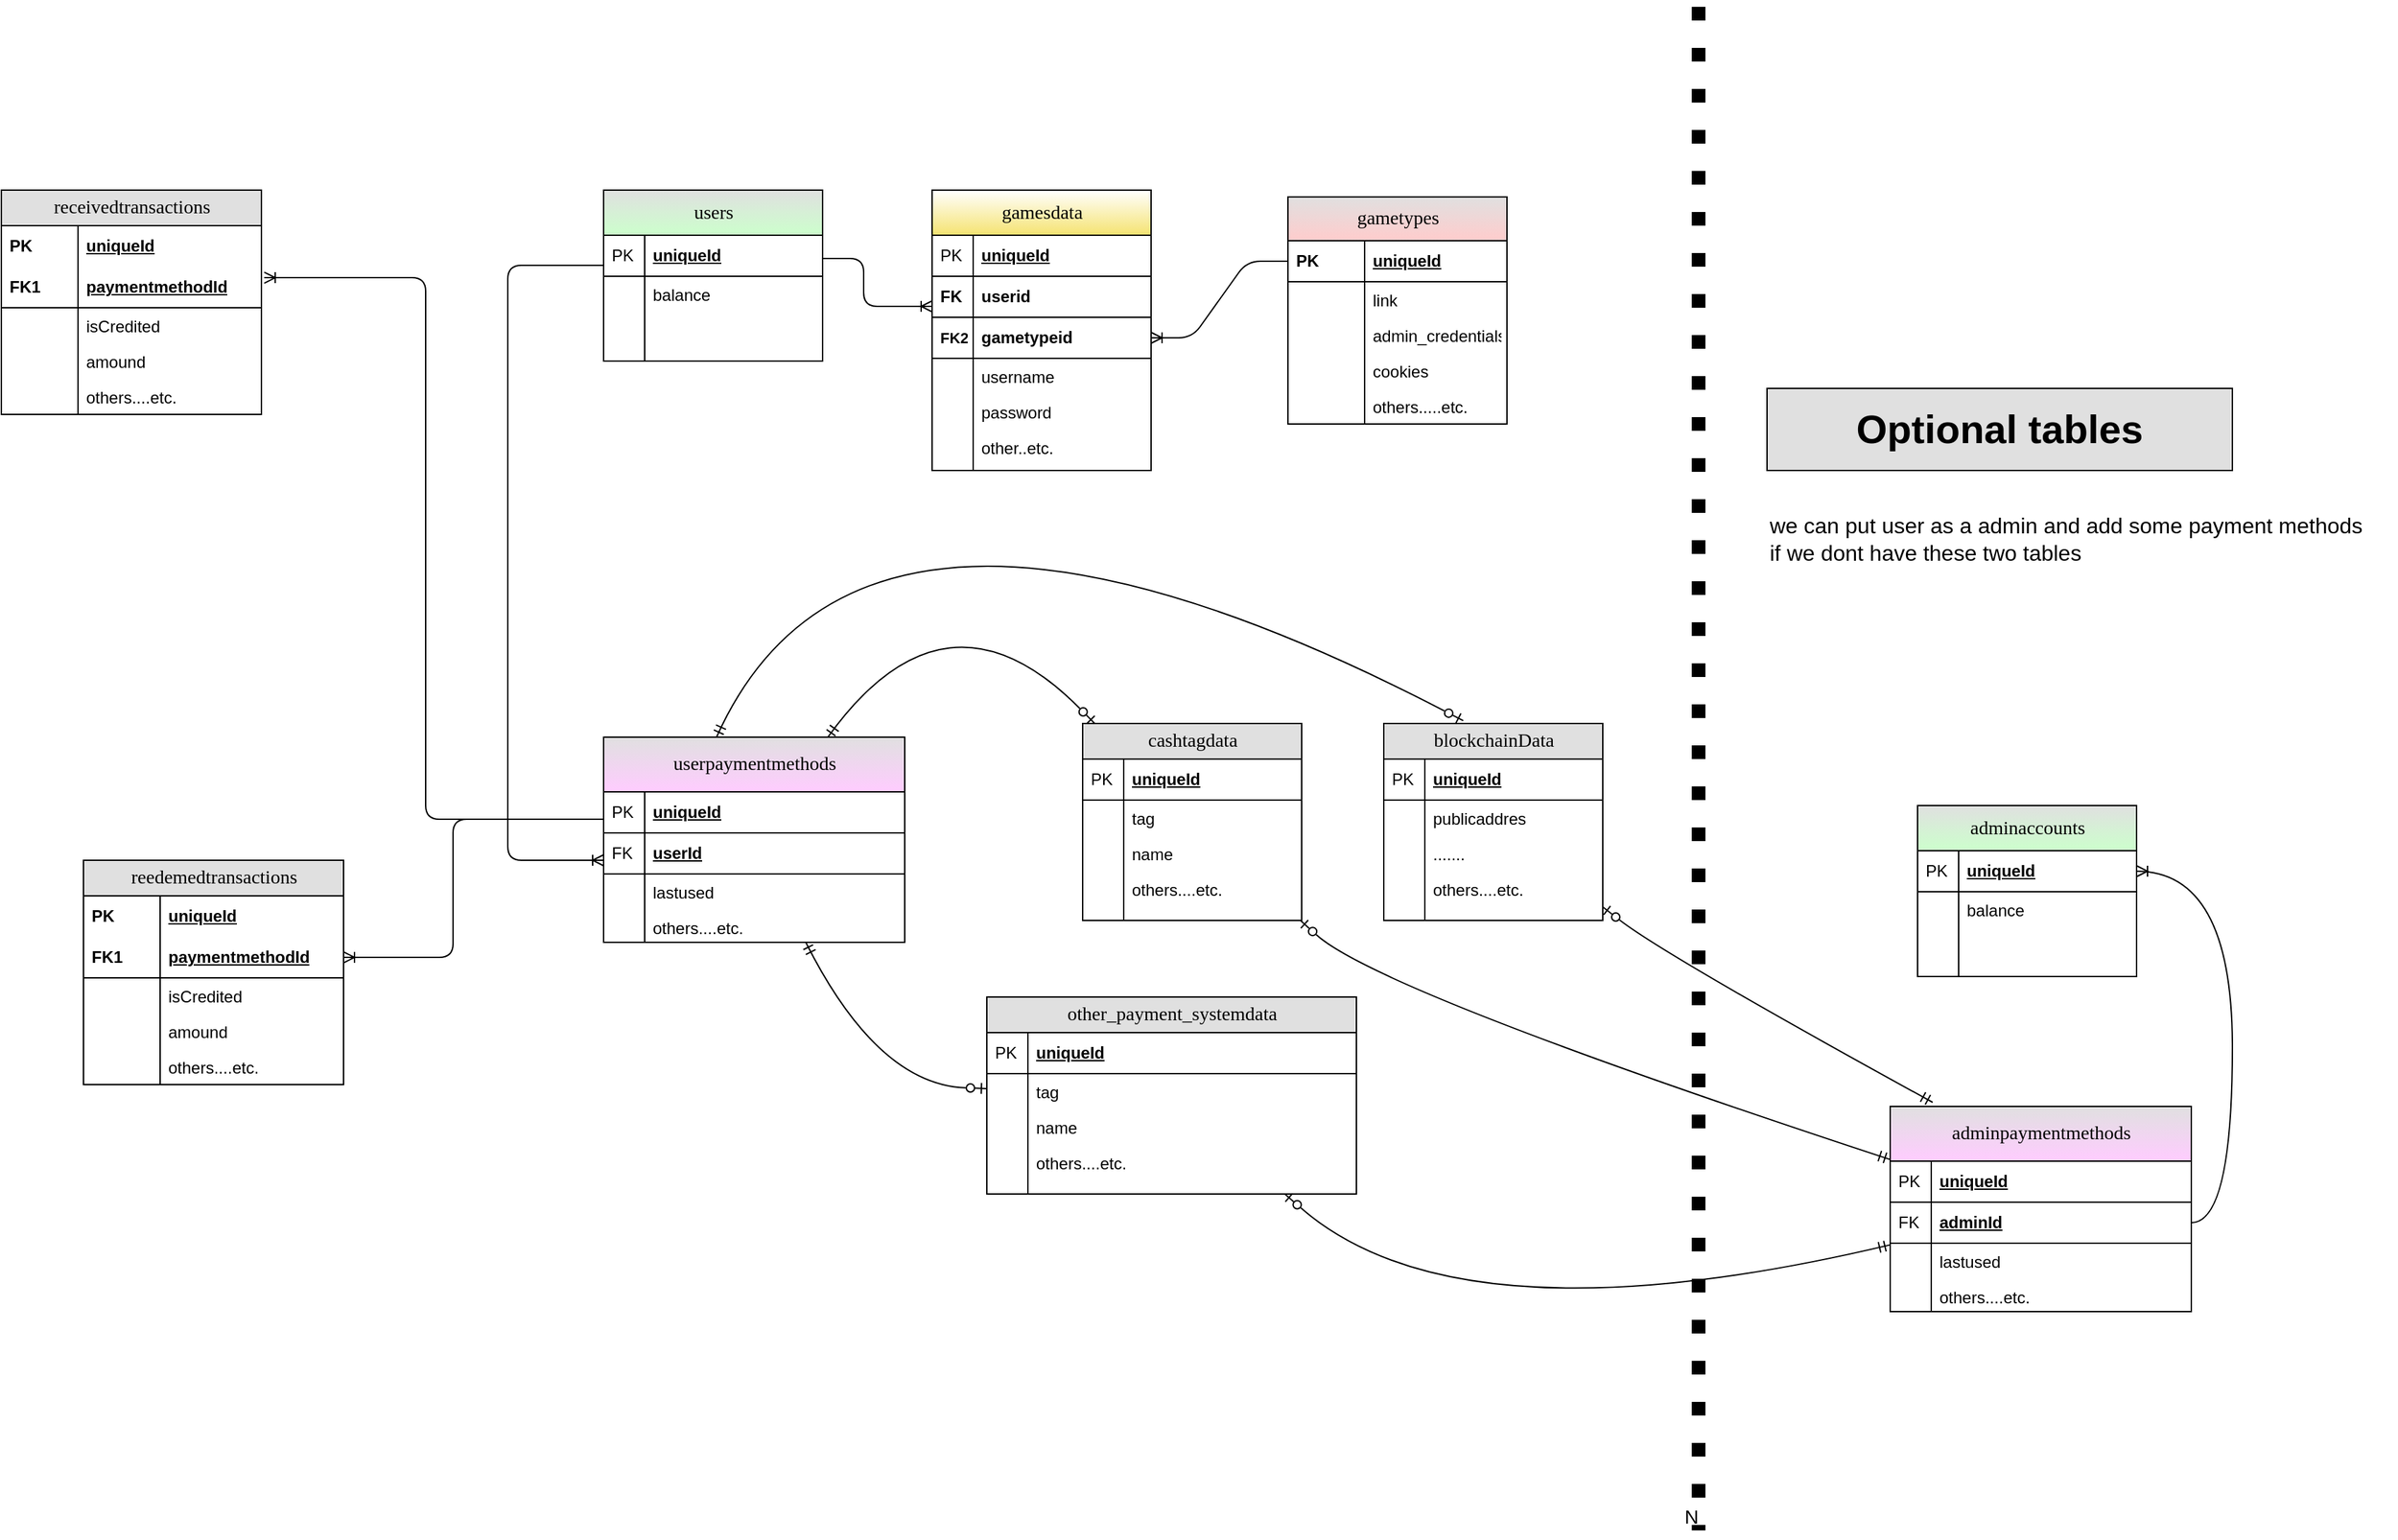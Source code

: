 <mxfile version="20.8.10" type="github" pages="2">
  <diagram name="Page-1" id="e56a1550-8fbb-45ad-956c-1786394a9013">
    <mxGraphModel dx="1434" dy="1603" grid="1" gridSize="10" guides="1" tooltips="1" connect="1" arrows="1" fold="1" page="1" pageScale="1" pageWidth="1100" pageHeight="850" background="none" math="0" shadow="0">
      <root>
        <mxCell id="0" />
        <mxCell id="1" parent="0" />
        <mxCell id="2e49270ec7c68f3f-1" value="receivedtransactions" style="swimlane;html=1;fontStyle=0;childLayout=stackLayout;horizontal=1;startSize=26;fillColor=#e0e0e0;horizontalStack=0;resizeParent=1;resizeLast=0;collapsible=1;marginBottom=0;swimlaneFillColor=#ffffff;align=center;rounded=0;shadow=0;comic=0;labelBackgroundColor=none;strokeWidth=1;fontFamily=Verdana;fontSize=14" parent="1" vertex="1">
          <mxGeometry x="220" y="90" width="190" height="164" as="geometry" />
        </mxCell>
        <mxCell id="2e49270ec7c68f3f-2" value="uniqueId" style="shape=partialRectangle;top=0;left=0;right=0;bottom=0;html=1;align=left;verticalAlign=middle;fillColor=none;spacingLeft=60;spacingRight=4;whiteSpace=wrap;overflow=hidden;rotatable=0;points=[[0,0.5],[1,0.5]];portConstraint=eastwest;dropTarget=0;fontStyle=5;" parent="2e49270ec7c68f3f-1" vertex="1">
          <mxGeometry y="26" width="190" height="30" as="geometry" />
        </mxCell>
        <mxCell id="2e49270ec7c68f3f-3" value="PK" style="shape=partialRectangle;fontStyle=1;top=0;left=0;bottom=0;html=1;fillColor=none;align=left;verticalAlign=middle;spacingLeft=4;spacingRight=4;whiteSpace=wrap;overflow=hidden;rotatable=0;points=[];portConstraint=eastwest;part=1;" parent="2e49270ec7c68f3f-2" vertex="1" connectable="0">
          <mxGeometry width="56" height="30" as="geometry" />
        </mxCell>
        <mxCell id="2e49270ec7c68f3f-4" value="paymentmethodId" style="shape=partialRectangle;top=0;left=0;right=0;bottom=1;html=1;align=left;verticalAlign=middle;fillColor=none;spacingLeft=60;spacingRight=4;whiteSpace=wrap;overflow=hidden;rotatable=0;points=[[0,0.5],[1,0.5]];portConstraint=eastwest;dropTarget=0;fontStyle=5;" parent="2e49270ec7c68f3f-1" vertex="1">
          <mxGeometry y="56" width="190" height="30" as="geometry" />
        </mxCell>
        <mxCell id="2e49270ec7c68f3f-5" value="FK1" style="shape=partialRectangle;fontStyle=1;top=0;left=0;bottom=0;html=1;fillColor=none;align=left;verticalAlign=middle;spacingLeft=4;spacingRight=4;whiteSpace=wrap;overflow=hidden;rotatable=0;points=[];portConstraint=eastwest;part=1;" parent="2e49270ec7c68f3f-4" vertex="1" connectable="0">
          <mxGeometry width="56" height="30" as="geometry" />
        </mxCell>
        <mxCell id="2e49270ec7c68f3f-6" value="isCredited" style="shape=partialRectangle;top=0;left=0;right=0;bottom=0;html=1;align=left;verticalAlign=top;fillColor=none;spacingLeft=60;spacingRight=4;whiteSpace=wrap;overflow=hidden;rotatable=0;points=[[0,0.5],[1,0.5]];portConstraint=eastwest;dropTarget=0;" parent="2e49270ec7c68f3f-1" vertex="1">
          <mxGeometry y="86" width="190" height="26" as="geometry" />
        </mxCell>
        <mxCell id="2e49270ec7c68f3f-7" value="" style="shape=partialRectangle;top=0;left=0;bottom=0;html=1;fillColor=none;align=left;verticalAlign=top;spacingLeft=4;spacingRight=4;whiteSpace=wrap;overflow=hidden;rotatable=0;points=[];portConstraint=eastwest;part=1;" parent="2e49270ec7c68f3f-6" vertex="1" connectable="0">
          <mxGeometry width="56" height="26" as="geometry" />
        </mxCell>
        <mxCell id="b1Q0GAjEARirKGZ-xQ4w-34" value="amound" style="shape=partialRectangle;top=0;left=0;right=0;bottom=0;html=1;align=left;verticalAlign=top;fillColor=none;spacingLeft=60;spacingRight=4;whiteSpace=wrap;overflow=hidden;rotatable=0;points=[[0,0.5],[1,0.5]];portConstraint=eastwest;dropTarget=0;" vertex="1" parent="2e49270ec7c68f3f-1">
          <mxGeometry y="112" width="190" height="26" as="geometry" />
        </mxCell>
        <mxCell id="b1Q0GAjEARirKGZ-xQ4w-35" value="" style="shape=partialRectangle;top=0;left=0;bottom=0;html=1;fillColor=none;align=left;verticalAlign=top;spacingLeft=4;spacingRight=4;whiteSpace=wrap;overflow=hidden;rotatable=0;points=[];portConstraint=eastwest;part=1;" vertex="1" connectable="0" parent="b1Q0GAjEARirKGZ-xQ4w-34">
          <mxGeometry width="56" height="26" as="geometry" />
        </mxCell>
        <mxCell id="b1Q0GAjEARirKGZ-xQ4w-36" value="others....etc." style="shape=partialRectangle;top=0;left=0;right=0;bottom=0;html=1;align=left;verticalAlign=top;fillColor=none;spacingLeft=60;spacingRight=4;whiteSpace=wrap;overflow=hidden;rotatable=0;points=[[0,0.5],[1,0.5]];portConstraint=eastwest;dropTarget=0;" vertex="1" parent="2e49270ec7c68f3f-1">
          <mxGeometry y="138" width="190" height="26" as="geometry" />
        </mxCell>
        <mxCell id="b1Q0GAjEARirKGZ-xQ4w-37" value="" style="shape=partialRectangle;top=0;left=0;bottom=0;html=1;fillColor=none;align=left;verticalAlign=top;spacingLeft=4;spacingRight=4;whiteSpace=wrap;overflow=hidden;rotatable=0;points=[];portConstraint=eastwest;part=1;" vertex="1" connectable="0" parent="b1Q0GAjEARirKGZ-xQ4w-36">
          <mxGeometry width="56" height="26" as="geometry" />
        </mxCell>
        <mxCell id="2e49270ec7c68f3f-8" value="users" style="swimlane;html=1;fontStyle=0;childLayout=stackLayout;horizontal=1;startSize=33;fillColor=#e0e0e0;horizontalStack=0;resizeParent=1;resizeLast=0;collapsible=1;marginBottom=0;swimlaneFillColor=#ffffff;align=center;rounded=0;shadow=0;comic=0;labelBackgroundColor=none;strokeWidth=1;fontFamily=Verdana;fontSize=14;swimlaneLine=1;gradientColor=#CCFFCC;" parent="1" vertex="1">
          <mxGeometry x="660" y="90" width="160" height="125" as="geometry" />
        </mxCell>
        <mxCell id="2e49270ec7c68f3f-9" value="uniqueId" style="shape=partialRectangle;top=0;left=0;right=0;bottom=1;html=1;align=left;verticalAlign=middle;fillColor=none;spacingLeft=34;spacingRight=4;whiteSpace=wrap;overflow=hidden;rotatable=0;points=[[0,0.5],[1,0.5]];portConstraint=eastwest;dropTarget=0;fontStyle=5;" parent="2e49270ec7c68f3f-8" vertex="1">
          <mxGeometry y="33" width="160" height="30" as="geometry" />
        </mxCell>
        <mxCell id="2e49270ec7c68f3f-10" value="PK" style="shape=partialRectangle;top=0;left=0;bottom=0;html=1;fillColor=none;align=left;verticalAlign=middle;spacingLeft=4;spacingRight=4;whiteSpace=wrap;overflow=hidden;rotatable=0;points=[];portConstraint=eastwest;part=1;" parent="2e49270ec7c68f3f-9" vertex="1" connectable="0">
          <mxGeometry width="30" height="30" as="geometry" />
        </mxCell>
        <mxCell id="2e49270ec7c68f3f-11" value="balance" style="shape=partialRectangle;top=0;left=0;right=0;bottom=0;html=1;align=left;verticalAlign=top;fillColor=none;spacingLeft=34;spacingRight=4;whiteSpace=wrap;overflow=hidden;rotatable=0;points=[[0,0.5],[1,0.5]];portConstraint=eastwest;dropTarget=0;" parent="2e49270ec7c68f3f-8" vertex="1">
          <mxGeometry y="63" width="160" height="26" as="geometry" />
        </mxCell>
        <mxCell id="2e49270ec7c68f3f-12" value="" style="shape=partialRectangle;top=0;left=0;bottom=0;html=1;fillColor=none;align=left;verticalAlign=top;spacingLeft=4;spacingRight=4;whiteSpace=wrap;overflow=hidden;rotatable=0;points=[];portConstraint=eastwest;part=1;" parent="2e49270ec7c68f3f-11" vertex="1" connectable="0">
          <mxGeometry width="30" height="26" as="geometry" />
        </mxCell>
        <mxCell id="2e49270ec7c68f3f-13" value="" style="shape=partialRectangle;top=0;left=0;right=0;bottom=0;html=1;align=left;verticalAlign=top;fillColor=none;spacingLeft=34;spacingRight=4;whiteSpace=wrap;overflow=hidden;rotatable=0;points=[[0,0.5],[1,0.5]];portConstraint=eastwest;dropTarget=0;" parent="2e49270ec7c68f3f-8" vertex="1">
          <mxGeometry y="89" width="160" height="26" as="geometry" />
        </mxCell>
        <mxCell id="2e49270ec7c68f3f-14" value="" style="shape=partialRectangle;top=0;left=0;bottom=0;html=1;fillColor=none;align=left;verticalAlign=top;spacingLeft=4;spacingRight=4;whiteSpace=wrap;overflow=hidden;rotatable=0;points=[];portConstraint=eastwest;part=1;" parent="2e49270ec7c68f3f-13" vertex="1" connectable="0">
          <mxGeometry width="30" height="26" as="geometry" />
        </mxCell>
        <mxCell id="64FM8nsooagSPHa06pTa-1" value="" style="shape=partialRectangle;top=0;left=0;right=0;bottom=0;html=1;align=left;verticalAlign=top;fillColor=none;spacingLeft=34;spacingRight=4;whiteSpace=wrap;overflow=hidden;rotatable=0;points=[[0,0.5],[1,0.5]];portConstraint=eastwest;dropTarget=0;" vertex="1" parent="2e49270ec7c68f3f-8">
          <mxGeometry y="115" width="160" height="10" as="geometry" />
        </mxCell>
        <mxCell id="64FM8nsooagSPHa06pTa-2" value="" style="shape=partialRectangle;top=0;left=0;bottom=0;html=1;fillColor=none;align=left;verticalAlign=top;spacingLeft=4;spacingRight=4;whiteSpace=wrap;overflow=hidden;rotatable=0;points=[];portConstraint=eastwest;part=1;" vertex="1" connectable="0" parent="64FM8nsooagSPHa06pTa-1">
          <mxGeometry width="30" height="10" as="geometry" />
        </mxCell>
        <mxCell id="2e49270ec7c68f3f-19" value="userpaymentmethods" style="swimlane;html=1;fontStyle=0;childLayout=stackLayout;horizontal=1;startSize=40;fillColor=#e0e0e0;horizontalStack=0;resizeParent=1;resizeLast=0;collapsible=1;marginBottom=0;swimlaneFillColor=#ffffff;align=center;rounded=0;shadow=0;comic=0;labelBackgroundColor=none;strokeWidth=1;fontFamily=Verdana;fontSize=14;gradientColor=#FFCCFF;" parent="1" vertex="1">
          <mxGeometry x="660" y="490" width="220" height="150" as="geometry" />
        </mxCell>
        <mxCell id="2e49270ec7c68f3f-20" value="uniqueId" style="shape=partialRectangle;top=0;left=0;right=0;bottom=1;html=1;align=left;verticalAlign=middle;fillColor=none;spacingLeft=34;spacingRight=4;whiteSpace=wrap;overflow=hidden;rotatable=0;points=[[0,0.5],[1,0.5]];portConstraint=eastwest;dropTarget=0;fontStyle=5;" parent="2e49270ec7c68f3f-19" vertex="1">
          <mxGeometry y="40" width="220" height="30" as="geometry" />
        </mxCell>
        <mxCell id="2e49270ec7c68f3f-21" value="PK" style="shape=partialRectangle;top=0;left=0;bottom=0;html=1;fillColor=none;align=left;verticalAlign=middle;spacingLeft=4;spacingRight=4;whiteSpace=wrap;overflow=hidden;rotatable=0;points=[];portConstraint=eastwest;part=1;" parent="2e49270ec7c68f3f-20" vertex="1" connectable="0">
          <mxGeometry width="30" height="30" as="geometry" />
        </mxCell>
        <mxCell id="b1Q0GAjEARirKGZ-xQ4w-27" value="userId" style="shape=partialRectangle;top=0;left=0;right=0;bottom=1;html=1;align=left;verticalAlign=middle;fillColor=none;spacingLeft=34;spacingRight=4;whiteSpace=wrap;overflow=hidden;rotatable=0;points=[[0,0.5],[1,0.5]];portConstraint=eastwest;dropTarget=0;fontStyle=5;" vertex="1" parent="2e49270ec7c68f3f-19">
          <mxGeometry y="70" width="220" height="30" as="geometry" />
        </mxCell>
        <mxCell id="b1Q0GAjEARirKGZ-xQ4w-28" value="FK" style="shape=partialRectangle;top=0;left=0;bottom=0;html=1;fillColor=none;align=left;verticalAlign=middle;spacingLeft=4;spacingRight=4;whiteSpace=wrap;overflow=hidden;rotatable=0;points=[];portConstraint=eastwest;part=1;" vertex="1" connectable="0" parent="b1Q0GAjEARirKGZ-xQ4w-27">
          <mxGeometry width="30" height="30" as="geometry" />
        </mxCell>
        <mxCell id="2e49270ec7c68f3f-22" value="lastused" style="shape=partialRectangle;top=0;left=0;right=0;bottom=0;html=1;align=left;verticalAlign=top;fillColor=none;spacingLeft=34;spacingRight=4;whiteSpace=wrap;overflow=hidden;rotatable=0;points=[[0,0.5],[1,0.5]];portConstraint=eastwest;dropTarget=0;" parent="2e49270ec7c68f3f-19" vertex="1">
          <mxGeometry y="100" width="220" height="26" as="geometry" />
        </mxCell>
        <mxCell id="2e49270ec7c68f3f-23" value="" style="shape=partialRectangle;top=0;left=0;bottom=0;html=1;fillColor=none;align=left;verticalAlign=top;spacingLeft=4;spacingRight=4;whiteSpace=wrap;overflow=hidden;rotatable=0;points=[];portConstraint=eastwest;part=1;" parent="2e49270ec7c68f3f-22" vertex="1" connectable="0">
          <mxGeometry width="30" height="26" as="geometry" />
        </mxCell>
        <mxCell id="2e49270ec7c68f3f-26" value="others....etc." style="shape=partialRectangle;top=0;left=0;right=0;bottom=0;html=1;align=left;verticalAlign=top;fillColor=none;spacingLeft=34;spacingRight=4;whiteSpace=wrap;overflow=hidden;rotatable=0;points=[[0,0.5],[1,0.5]];portConstraint=eastwest;dropTarget=0;" parent="2e49270ec7c68f3f-19" vertex="1">
          <mxGeometry y="126" width="220" height="24" as="geometry" />
        </mxCell>
        <mxCell id="2e49270ec7c68f3f-27" value="" style="shape=partialRectangle;top=0;left=0;bottom=0;html=1;fillColor=none;align=left;verticalAlign=top;spacingLeft=4;spacingRight=4;whiteSpace=wrap;overflow=hidden;rotatable=0;points=[];portConstraint=eastwest;part=1;" parent="2e49270ec7c68f3f-26" vertex="1" connectable="0">
          <mxGeometry width="30" height="24" as="geometry" />
        </mxCell>
        <mxCell id="2e49270ec7c68f3f-30" value="gamesdata" style="swimlane;html=1;fontStyle=0;childLayout=stackLayout;horizontal=1;startSize=33;fillColor=default;horizontalStack=0;resizeParent=1;resizeLast=0;collapsible=1;marginBottom=0;swimlaneFillColor=default;align=center;rounded=0;shadow=0;comic=0;labelBackgroundColor=none;strokeWidth=1;fontFamily=Verdana;fontSize=14;gradientColor=#F5E371;swimlaneLine=1;" parent="1" vertex="1">
          <mxGeometry x="900" y="90" width="160" height="205" as="geometry" />
        </mxCell>
        <mxCell id="2e49270ec7c68f3f-31" value="uniqueId" style="shape=partialRectangle;top=0;left=0;right=0;bottom=1;html=1;align=left;verticalAlign=middle;fillColor=none;spacingLeft=34;spacingRight=4;whiteSpace=wrap;overflow=hidden;rotatable=0;points=[[0,0.5],[1,0.5]];portConstraint=eastwest;dropTarget=0;fontStyle=5;" parent="2e49270ec7c68f3f-30" vertex="1">
          <mxGeometry y="33" width="160" height="30" as="geometry" />
        </mxCell>
        <mxCell id="2e49270ec7c68f3f-32" value="PK" style="shape=partialRectangle;top=0;left=0;bottom=0;html=1;fillColor=none;align=left;verticalAlign=middle;spacingLeft=4;spacingRight=4;whiteSpace=wrap;overflow=hidden;rotatable=0;points=[];portConstraint=eastwest;part=1;" parent="2e49270ec7c68f3f-31" vertex="1" connectable="0">
          <mxGeometry width="30" height="30" as="geometry" />
        </mxCell>
        <mxCell id="64FM8nsooagSPHa06pTa-6" value="userid" style="shape=partialRectangle;top=0;left=0;right=0;bottom=1;html=1;align=left;verticalAlign=middle;fillColor=none;spacingLeft=34;spacingRight=4;whiteSpace=wrap;overflow=hidden;rotatable=0;points=[[0,0.5],[1,0.5]];portConstraint=eastwest;dropTarget=0;fontStyle=1;" vertex="1" parent="2e49270ec7c68f3f-30">
          <mxGeometry y="63" width="160" height="30" as="geometry" />
        </mxCell>
        <mxCell id="64FM8nsooagSPHa06pTa-7" value="FK" style="shape=partialRectangle;top=0;left=0;bottom=0;html=1;fillColor=none;align=left;verticalAlign=middle;spacingLeft=4;spacingRight=4;whiteSpace=wrap;overflow=hidden;rotatable=0;points=[];portConstraint=eastwest;part=1;fontStyle=1" vertex="1" connectable="0" parent="64FM8nsooagSPHa06pTa-6">
          <mxGeometry width="30" height="30" as="geometry" />
        </mxCell>
        <mxCell id="64FM8nsooagSPHa06pTa-10" value="gametypeid" style="shape=partialRectangle;top=0;left=0;right=0;bottom=1;html=1;align=left;verticalAlign=middle;fillColor=none;spacingLeft=34;spacingRight=4;whiteSpace=wrap;overflow=hidden;rotatable=0;points=[[0,0.5],[1,0.5]];portConstraint=eastwest;dropTarget=0;fontStyle=1;" vertex="1" parent="2e49270ec7c68f3f-30">
          <mxGeometry y="93" width="160" height="30" as="geometry" />
        </mxCell>
        <mxCell id="64FM8nsooagSPHa06pTa-11" value="FK2" style="shape=partialRectangle;top=0;left=0;bottom=0;html=1;fillColor=none;align=left;verticalAlign=middle;spacingLeft=4;spacingRight=4;whiteSpace=wrap;overflow=hidden;rotatable=0;points=[];portConstraint=eastwest;part=1;fontStyle=1;fontSize=11;" vertex="1" connectable="0" parent="64FM8nsooagSPHa06pTa-10">
          <mxGeometry width="30" height="30" as="geometry" />
        </mxCell>
        <mxCell id="2e49270ec7c68f3f-37" value="username" style="shape=partialRectangle;top=0;left=0;right=0;bottom=0;html=1;align=left;verticalAlign=top;fillColor=none;spacingLeft=34;spacingRight=4;whiteSpace=wrap;overflow=hidden;rotatable=0;points=[[0,0.5],[1,0.5]];portConstraint=eastwest;dropTarget=0;" parent="2e49270ec7c68f3f-30" vertex="1">
          <mxGeometry y="123" width="160" height="26" as="geometry" />
        </mxCell>
        <mxCell id="2e49270ec7c68f3f-38" value="" style="shape=partialRectangle;top=0;left=0;bottom=0;html=1;fillColor=none;align=left;verticalAlign=top;spacingLeft=4;spacingRight=4;whiteSpace=wrap;overflow=hidden;rotatable=0;points=[];portConstraint=eastwest;part=1;" parent="2e49270ec7c68f3f-37" vertex="1" connectable="0">
          <mxGeometry width="30" height="26" as="geometry" />
        </mxCell>
        <mxCell id="b1Q0GAjEARirKGZ-xQ4w-6" value="password" style="shape=partialRectangle;top=0;left=0;right=0;bottom=0;html=1;align=left;verticalAlign=top;fillColor=none;spacingLeft=34;spacingRight=4;whiteSpace=wrap;overflow=hidden;rotatable=0;points=[[0,0.5],[1,0.5]];portConstraint=eastwest;dropTarget=0;" vertex="1" parent="2e49270ec7c68f3f-30">
          <mxGeometry y="149" width="160" height="26" as="geometry" />
        </mxCell>
        <mxCell id="b1Q0GAjEARirKGZ-xQ4w-7" value="" style="shape=partialRectangle;top=0;left=0;bottom=0;html=1;fillColor=none;align=left;verticalAlign=top;spacingLeft=4;spacingRight=4;whiteSpace=wrap;overflow=hidden;rotatable=0;points=[];portConstraint=eastwest;part=1;" vertex="1" connectable="0" parent="b1Q0GAjEARirKGZ-xQ4w-6">
          <mxGeometry width="30" height="26" as="geometry" />
        </mxCell>
        <mxCell id="b1Q0GAjEARirKGZ-xQ4w-8" value="other..etc." style="shape=partialRectangle;top=0;left=0;right=0;bottom=0;html=1;align=left;verticalAlign=top;fillColor=none;spacingLeft=34;spacingRight=4;whiteSpace=wrap;overflow=hidden;rotatable=0;points=[[0,0.5],[1,0.5]];portConstraint=eastwest;dropTarget=0;" vertex="1" parent="2e49270ec7c68f3f-30">
          <mxGeometry y="175" width="160" height="20" as="geometry" />
        </mxCell>
        <mxCell id="b1Q0GAjEARirKGZ-xQ4w-9" value="" style="shape=partialRectangle;top=0;left=0;bottom=0;html=1;fillColor=none;align=left;verticalAlign=top;spacingLeft=4;spacingRight=4;whiteSpace=wrap;overflow=hidden;rotatable=0;points=[];portConstraint=eastwest;part=1;" vertex="1" connectable="0" parent="b1Q0GAjEARirKGZ-xQ4w-8">
          <mxGeometry width="30" height="20" as="geometry" />
        </mxCell>
        <mxCell id="2e49270ec7c68f3f-39" value="" style="shape=partialRectangle;top=0;left=0;right=0;bottom=0;html=1;align=left;verticalAlign=top;fillColor=none;spacingLeft=34;spacingRight=4;whiteSpace=wrap;overflow=hidden;rotatable=0;points=[[0,0.5],[1,0.5]];portConstraint=eastwest;dropTarget=0;" parent="2e49270ec7c68f3f-30" vertex="1">
          <mxGeometry y="195" width="160" height="10" as="geometry" />
        </mxCell>
        <mxCell id="2e49270ec7c68f3f-40" value="" style="shape=partialRectangle;top=0;left=0;bottom=0;html=1;fillColor=none;align=left;verticalAlign=top;spacingLeft=4;spacingRight=4;whiteSpace=wrap;overflow=hidden;rotatable=0;points=[];portConstraint=eastwest;part=1;" parent="2e49270ec7c68f3f-39" vertex="1" connectable="0">
          <mxGeometry width="30" height="10" as="geometry" />
        </mxCell>
        <mxCell id="2e49270ec7c68f3f-41" value="gametypes" style="swimlane;html=1;fontStyle=0;childLayout=stackLayout;horizontal=1;startSize=32;fillColor=#e0e0e0;horizontalStack=0;resizeParent=1;resizeLast=0;collapsible=1;marginBottom=0;swimlaneFillColor=#ffffff;align=center;rounded=0;shadow=0;comic=0;labelBackgroundColor=none;strokeWidth=1;fontFamily=Verdana;fontSize=14;gradientColor=#FFCCCC;" parent="1" vertex="1">
          <mxGeometry x="1160" y="95" width="160" height="166" as="geometry" />
        </mxCell>
        <mxCell id="2e49270ec7c68f3f-44" value="uniqueId" style="shape=partialRectangle;top=0;left=0;right=0;bottom=1;html=1;align=left;verticalAlign=middle;fillColor=none;spacingLeft=60;spacingRight=4;whiteSpace=wrap;overflow=hidden;rotatable=0;points=[[0,0.5],[1,0.5]];portConstraint=eastwest;dropTarget=0;fontStyle=5;" parent="2e49270ec7c68f3f-41" vertex="1">
          <mxGeometry y="32" width="160" height="30" as="geometry" />
        </mxCell>
        <mxCell id="2e49270ec7c68f3f-45" value="PK" style="shape=partialRectangle;fontStyle=1;top=0;left=0;bottom=0;html=1;fillColor=none;align=left;verticalAlign=middle;spacingLeft=4;spacingRight=4;whiteSpace=wrap;overflow=hidden;rotatable=0;points=[];portConstraint=eastwest;part=1;" parent="2e49270ec7c68f3f-44" vertex="1" connectable="0">
          <mxGeometry width="56" height="30" as="geometry" />
        </mxCell>
        <mxCell id="2e49270ec7c68f3f-46" value="link" style="shape=partialRectangle;top=0;left=0;right=0;bottom=0;html=1;align=left;verticalAlign=top;fillColor=none;spacingLeft=60;spacingRight=4;whiteSpace=wrap;overflow=hidden;rotatable=0;points=[[0,0.5],[1,0.5]];portConstraint=eastwest;dropTarget=0;" parent="2e49270ec7c68f3f-41" vertex="1">
          <mxGeometry y="62" width="160" height="26" as="geometry" />
        </mxCell>
        <mxCell id="2e49270ec7c68f3f-47" value="" style="shape=partialRectangle;top=0;left=0;bottom=0;html=1;fillColor=none;align=left;verticalAlign=top;spacingLeft=4;spacingRight=4;whiteSpace=wrap;overflow=hidden;rotatable=0;points=[];portConstraint=eastwest;part=1;" parent="2e49270ec7c68f3f-46" vertex="1" connectable="0">
          <mxGeometry width="56" height="26" as="geometry" />
        </mxCell>
        <mxCell id="b1Q0GAjEARirKGZ-xQ4w-10" value="admin_credentials" style="shape=partialRectangle;top=0;left=0;right=0;bottom=0;html=1;align=left;verticalAlign=top;fillColor=none;spacingLeft=60;spacingRight=4;whiteSpace=wrap;overflow=hidden;rotatable=0;points=[[0,0.5],[1,0.5]];portConstraint=eastwest;dropTarget=0;" vertex="1" parent="2e49270ec7c68f3f-41">
          <mxGeometry y="88" width="160" height="26" as="geometry" />
        </mxCell>
        <mxCell id="b1Q0GAjEARirKGZ-xQ4w-11" value="" style="shape=partialRectangle;top=0;left=0;bottom=0;html=1;fillColor=none;align=left;verticalAlign=top;spacingLeft=4;spacingRight=4;whiteSpace=wrap;overflow=hidden;rotatable=0;points=[];portConstraint=eastwest;part=1;" vertex="1" connectable="0" parent="b1Q0GAjEARirKGZ-xQ4w-10">
          <mxGeometry width="56" height="26" as="geometry" />
        </mxCell>
        <mxCell id="b1Q0GAjEARirKGZ-xQ4w-14" value="cookies" style="shape=partialRectangle;top=0;left=0;right=0;bottom=0;html=1;align=left;verticalAlign=top;fillColor=none;spacingLeft=60;spacingRight=4;whiteSpace=wrap;overflow=hidden;rotatable=0;points=[[0,0.5],[1,0.5]];portConstraint=eastwest;dropTarget=0;" vertex="1" parent="2e49270ec7c68f3f-41">
          <mxGeometry y="114" width="160" height="26" as="geometry" />
        </mxCell>
        <mxCell id="b1Q0GAjEARirKGZ-xQ4w-15" value="" style="shape=partialRectangle;top=0;left=0;bottom=0;html=1;fillColor=none;align=left;verticalAlign=top;spacingLeft=4;spacingRight=4;whiteSpace=wrap;overflow=hidden;rotatable=0;points=[];portConstraint=eastwest;part=1;" vertex="1" connectable="0" parent="b1Q0GAjEARirKGZ-xQ4w-14">
          <mxGeometry width="56" height="26" as="geometry" />
        </mxCell>
        <mxCell id="b1Q0GAjEARirKGZ-xQ4w-12" value="others.....etc." style="shape=partialRectangle;top=0;left=0;right=0;bottom=0;html=1;align=left;verticalAlign=top;fillColor=none;spacingLeft=60;spacingRight=4;whiteSpace=wrap;overflow=hidden;rotatable=0;points=[[0,0.5],[1,0.5]];portConstraint=eastwest;dropTarget=0;" vertex="1" parent="2e49270ec7c68f3f-41">
          <mxGeometry y="140" width="160" height="26" as="geometry" />
        </mxCell>
        <mxCell id="b1Q0GAjEARirKGZ-xQ4w-13" value="" style="shape=partialRectangle;top=0;left=0;bottom=0;html=1;fillColor=none;align=left;verticalAlign=top;spacingLeft=4;spacingRight=4;whiteSpace=wrap;overflow=hidden;rotatable=0;points=[];portConstraint=eastwest;part=1;" vertex="1" connectable="0" parent="b1Q0GAjEARirKGZ-xQ4w-12">
          <mxGeometry width="56" height="26" as="geometry" />
        </mxCell>
        <mxCell id="2e49270ec7c68f3f-57" value="" style="edgeStyle=orthogonalEdgeStyle;html=1;endArrow=ERoneToMany;startArrow=baseDash;labelBackgroundColor=none;fontFamily=Verdana;fontSize=14;endFill=0;startFill=0;entryX=1.011;entryY=0.267;entryDx=0;entryDy=0;entryPerimeter=0;" parent="1" source="2e49270ec7c68f3f-20" target="2e49270ec7c68f3f-4" edge="1">
          <mxGeometry width="100" height="100" relative="1" as="geometry">
            <mxPoint x="480" y="540" as="sourcePoint" />
            <mxPoint x="580" y="310" as="targetPoint" />
            <Array as="points">
              <mxPoint x="530" y="550" />
              <mxPoint x="530" y="154" />
            </Array>
          </mxGeometry>
        </mxCell>
        <mxCell id="2e49270ec7c68f3f-58" value="" style="edgeStyle=orthogonalEdgeStyle;html=1;endArrow=baseDash;startArrow=ERoneToMany;labelBackgroundColor=none;fontFamily=Verdana;fontSize=14;endFill=0;rounded=1;startFill=0;" parent="1" source="64FM8nsooagSPHa06pTa-6" target="2e49270ec7c68f3f-9" edge="1">
          <mxGeometry width="100" height="100" relative="1" as="geometry">
            <mxPoint x="850" y="330" as="sourcePoint" />
            <mxPoint x="570" y="320" as="targetPoint" />
            <Array as="points">
              <mxPoint x="850" y="175" />
              <mxPoint x="850" y="140" />
            </Array>
          </mxGeometry>
        </mxCell>
        <mxCell id="2e49270ec7c68f3f-63" value="" style="edgeStyle=entityRelationEdgeStyle;html=1;endArrow=baseDash;startArrow=ERoneToMany;labelBackgroundColor=none;fontFamily=Verdana;fontSize=14;startFill=0;rounded=1;endFill=0;" parent="1" source="64FM8nsooagSPHa06pTa-10" target="2e49270ec7c68f3f-44" edge="1">
          <mxGeometry width="100" height="100" relative="1" as="geometry">
            <mxPoint x="850" y="600" as="sourcePoint" />
            <mxPoint x="890" y="335" as="targetPoint" />
          </mxGeometry>
        </mxCell>
        <mxCell id="2e49270ec7c68f3f-80" value="cashtagdata" style="swimlane;html=1;fontStyle=0;childLayout=stackLayout;horizontal=1;startSize=26;fillColor=#e0e0e0;horizontalStack=0;resizeParent=1;resizeLast=0;collapsible=1;marginBottom=0;swimlaneFillColor=#ffffff;align=center;rounded=0;shadow=0;comic=0;labelBackgroundColor=none;strokeWidth=1;fontFamily=Verdana;fontSize=14" parent="1" vertex="1">
          <mxGeometry x="1010" y="480" width="160" height="144" as="geometry" />
        </mxCell>
        <mxCell id="2e49270ec7c68f3f-81" value="uniqueId" style="shape=partialRectangle;top=0;left=0;right=0;bottom=1;html=1;align=left;verticalAlign=middle;fillColor=none;spacingLeft=34;spacingRight=4;whiteSpace=wrap;overflow=hidden;rotatable=0;points=[[0,0.5],[1,0.5]];portConstraint=eastwest;dropTarget=0;fontStyle=5;" parent="2e49270ec7c68f3f-80" vertex="1">
          <mxGeometry y="26" width="160" height="30" as="geometry" />
        </mxCell>
        <mxCell id="2e49270ec7c68f3f-82" value="PK" style="shape=partialRectangle;top=0;left=0;bottom=0;html=1;fillColor=none;align=left;verticalAlign=middle;spacingLeft=4;spacingRight=4;whiteSpace=wrap;overflow=hidden;rotatable=0;points=[];portConstraint=eastwest;part=1;" parent="2e49270ec7c68f3f-81" vertex="1" connectable="0">
          <mxGeometry width="30" height="30" as="geometry" />
        </mxCell>
        <mxCell id="2e49270ec7c68f3f-83" value="tag" style="shape=partialRectangle;top=0;left=0;right=0;bottom=0;html=1;align=left;verticalAlign=top;fillColor=none;spacingLeft=34;spacingRight=4;whiteSpace=wrap;overflow=hidden;rotatable=0;points=[[0,0.5],[1,0.5]];portConstraint=eastwest;dropTarget=0;" parent="2e49270ec7c68f3f-80" vertex="1">
          <mxGeometry y="56" width="160" height="26" as="geometry" />
        </mxCell>
        <mxCell id="2e49270ec7c68f3f-84" value="" style="shape=partialRectangle;top=0;left=0;bottom=0;html=1;fillColor=none;align=left;verticalAlign=top;spacingLeft=4;spacingRight=4;whiteSpace=wrap;overflow=hidden;rotatable=0;points=[];portConstraint=eastwest;part=1;" parent="2e49270ec7c68f3f-83" vertex="1" connectable="0">
          <mxGeometry width="30" height="26" as="geometry" />
        </mxCell>
        <mxCell id="2e49270ec7c68f3f-85" value="name" style="shape=partialRectangle;top=0;left=0;right=0;bottom=0;html=1;align=left;verticalAlign=top;fillColor=none;spacingLeft=34;spacingRight=4;whiteSpace=wrap;overflow=hidden;rotatable=0;points=[[0,0.5],[1,0.5]];portConstraint=eastwest;dropTarget=0;" parent="2e49270ec7c68f3f-80" vertex="1">
          <mxGeometry y="82" width="160" height="26" as="geometry" />
        </mxCell>
        <mxCell id="2e49270ec7c68f3f-86" value="" style="shape=partialRectangle;top=0;left=0;bottom=0;html=1;fillColor=none;align=left;verticalAlign=top;spacingLeft=4;spacingRight=4;whiteSpace=wrap;overflow=hidden;rotatable=0;points=[];portConstraint=eastwest;part=1;" parent="2e49270ec7c68f3f-85" vertex="1" connectable="0">
          <mxGeometry width="30" height="26" as="geometry" />
        </mxCell>
        <mxCell id="2e49270ec7c68f3f-87" value="others....etc." style="shape=partialRectangle;top=0;left=0;right=0;bottom=0;html=1;align=left;verticalAlign=top;fillColor=none;spacingLeft=34;spacingRight=4;whiteSpace=wrap;overflow=hidden;rotatable=0;points=[[0,0.5],[1,0.5]];portConstraint=eastwest;dropTarget=0;" parent="2e49270ec7c68f3f-80" vertex="1">
          <mxGeometry y="108" width="160" height="26" as="geometry" />
        </mxCell>
        <mxCell id="2e49270ec7c68f3f-88" value="" style="shape=partialRectangle;top=0;left=0;bottom=0;html=1;fillColor=none;align=left;verticalAlign=top;spacingLeft=4;spacingRight=4;whiteSpace=wrap;overflow=hidden;rotatable=0;points=[];portConstraint=eastwest;part=1;" parent="2e49270ec7c68f3f-87" vertex="1" connectable="0">
          <mxGeometry width="30" height="26" as="geometry" />
        </mxCell>
        <mxCell id="2e49270ec7c68f3f-89" value="" style="shape=partialRectangle;top=0;left=0;right=0;bottom=0;html=1;align=left;verticalAlign=top;fillColor=none;spacingLeft=34;spacingRight=4;whiteSpace=wrap;overflow=hidden;rotatable=0;points=[[0,0.5],[1,0.5]];portConstraint=eastwest;dropTarget=0;" parent="2e49270ec7c68f3f-80" vertex="1">
          <mxGeometry y="134" width="160" height="10" as="geometry" />
        </mxCell>
        <mxCell id="2e49270ec7c68f3f-90" value="" style="shape=partialRectangle;top=0;left=0;bottom=0;html=1;fillColor=none;align=left;verticalAlign=top;spacingLeft=4;spacingRight=4;whiteSpace=wrap;overflow=hidden;rotatable=0;points=[];portConstraint=eastwest;part=1;" parent="2e49270ec7c68f3f-89" vertex="1" connectable="0">
          <mxGeometry width="30" height="10" as="geometry" />
        </mxCell>
        <mxCell id="b1Q0GAjEARirKGZ-xQ4w-29" value="" style="edgeStyle=orthogonalEdgeStyle;html=1;endArrow=baseDash;startArrow=ERoneToMany;labelBackgroundColor=none;fontFamily=Verdana;fontSize=14;endFill=0;startFill=0;" edge="1" parent="1" source="b1Q0GAjEARirKGZ-xQ4w-27" target="2e49270ec7c68f3f-8">
          <mxGeometry width="100" height="100" relative="1" as="geometry">
            <mxPoint x="350" y="420" as="sourcePoint" />
            <mxPoint x="520" y="180" as="targetPoint" />
            <Array as="points">
              <mxPoint x="590" y="580" />
              <mxPoint x="590" y="145" />
            </Array>
          </mxGeometry>
        </mxCell>
        <mxCell id="b1Q0GAjEARirKGZ-xQ4w-38" value="reedemedtransactions" style="swimlane;html=1;fontStyle=0;childLayout=stackLayout;horizontal=1;startSize=26;fillColor=#e0e0e0;horizontalStack=0;resizeParent=1;resizeLast=0;collapsible=1;marginBottom=0;swimlaneFillColor=#ffffff;align=center;rounded=0;shadow=0;comic=0;labelBackgroundColor=none;strokeWidth=1;fontFamily=Verdana;fontSize=14" vertex="1" parent="1">
          <mxGeometry x="280" y="580" width="190" height="164" as="geometry" />
        </mxCell>
        <mxCell id="b1Q0GAjEARirKGZ-xQ4w-39" value="uniqueId" style="shape=partialRectangle;top=0;left=0;right=0;bottom=0;html=1;align=left;verticalAlign=middle;fillColor=none;spacingLeft=60;spacingRight=4;whiteSpace=wrap;overflow=hidden;rotatable=0;points=[[0,0.5],[1,0.5]];portConstraint=eastwest;dropTarget=0;fontStyle=5;" vertex="1" parent="b1Q0GAjEARirKGZ-xQ4w-38">
          <mxGeometry y="26" width="190" height="30" as="geometry" />
        </mxCell>
        <mxCell id="b1Q0GAjEARirKGZ-xQ4w-40" value="PK" style="shape=partialRectangle;fontStyle=1;top=0;left=0;bottom=0;html=1;fillColor=none;align=left;verticalAlign=middle;spacingLeft=4;spacingRight=4;whiteSpace=wrap;overflow=hidden;rotatable=0;points=[];portConstraint=eastwest;part=1;" vertex="1" connectable="0" parent="b1Q0GAjEARirKGZ-xQ4w-39">
          <mxGeometry width="56" height="30" as="geometry" />
        </mxCell>
        <mxCell id="b1Q0GAjEARirKGZ-xQ4w-41" value="paymentmethodId" style="shape=partialRectangle;top=0;left=0;right=0;bottom=1;html=1;align=left;verticalAlign=middle;fillColor=none;spacingLeft=60;spacingRight=4;whiteSpace=wrap;overflow=hidden;rotatable=0;points=[[0,0.5],[1,0.5]];portConstraint=eastwest;dropTarget=0;fontStyle=5;" vertex="1" parent="b1Q0GAjEARirKGZ-xQ4w-38">
          <mxGeometry y="56" width="190" height="30" as="geometry" />
        </mxCell>
        <mxCell id="b1Q0GAjEARirKGZ-xQ4w-42" value="FK1" style="shape=partialRectangle;fontStyle=1;top=0;left=0;bottom=0;html=1;fillColor=none;align=left;verticalAlign=middle;spacingLeft=4;spacingRight=4;whiteSpace=wrap;overflow=hidden;rotatable=0;points=[];portConstraint=eastwest;part=1;" vertex="1" connectable="0" parent="b1Q0GAjEARirKGZ-xQ4w-41">
          <mxGeometry width="56" height="30" as="geometry" />
        </mxCell>
        <mxCell id="b1Q0GAjEARirKGZ-xQ4w-43" value="isCredited" style="shape=partialRectangle;top=0;left=0;right=0;bottom=0;html=1;align=left;verticalAlign=top;fillColor=none;spacingLeft=60;spacingRight=4;whiteSpace=wrap;overflow=hidden;rotatable=0;points=[[0,0.5],[1,0.5]];portConstraint=eastwest;dropTarget=0;" vertex="1" parent="b1Q0GAjEARirKGZ-xQ4w-38">
          <mxGeometry y="86" width="190" height="26" as="geometry" />
        </mxCell>
        <mxCell id="b1Q0GAjEARirKGZ-xQ4w-44" value="" style="shape=partialRectangle;top=0;left=0;bottom=0;html=1;fillColor=none;align=left;verticalAlign=top;spacingLeft=4;spacingRight=4;whiteSpace=wrap;overflow=hidden;rotatable=0;points=[];portConstraint=eastwest;part=1;" vertex="1" connectable="0" parent="b1Q0GAjEARirKGZ-xQ4w-43">
          <mxGeometry width="56" height="26" as="geometry" />
        </mxCell>
        <mxCell id="b1Q0GAjEARirKGZ-xQ4w-45" value="amound" style="shape=partialRectangle;top=0;left=0;right=0;bottom=0;html=1;align=left;verticalAlign=top;fillColor=none;spacingLeft=60;spacingRight=4;whiteSpace=wrap;overflow=hidden;rotatable=0;points=[[0,0.5],[1,0.5]];portConstraint=eastwest;dropTarget=0;" vertex="1" parent="b1Q0GAjEARirKGZ-xQ4w-38">
          <mxGeometry y="112" width="190" height="26" as="geometry" />
        </mxCell>
        <mxCell id="b1Q0GAjEARirKGZ-xQ4w-46" value="" style="shape=partialRectangle;top=0;left=0;bottom=0;html=1;fillColor=none;align=left;verticalAlign=top;spacingLeft=4;spacingRight=4;whiteSpace=wrap;overflow=hidden;rotatable=0;points=[];portConstraint=eastwest;part=1;" vertex="1" connectable="0" parent="b1Q0GAjEARirKGZ-xQ4w-45">
          <mxGeometry width="56" height="26" as="geometry" />
        </mxCell>
        <mxCell id="b1Q0GAjEARirKGZ-xQ4w-47" value="others....etc." style="shape=partialRectangle;top=0;left=0;right=0;bottom=0;html=1;align=left;verticalAlign=top;fillColor=none;spacingLeft=60;spacingRight=4;whiteSpace=wrap;overflow=hidden;rotatable=0;points=[[0,0.5],[1,0.5]];portConstraint=eastwest;dropTarget=0;" vertex="1" parent="b1Q0GAjEARirKGZ-xQ4w-38">
          <mxGeometry y="138" width="190" height="26" as="geometry" />
        </mxCell>
        <mxCell id="b1Q0GAjEARirKGZ-xQ4w-48" value="" style="shape=partialRectangle;top=0;left=0;bottom=0;html=1;fillColor=none;align=left;verticalAlign=top;spacingLeft=4;spacingRight=4;whiteSpace=wrap;overflow=hidden;rotatable=0;points=[];portConstraint=eastwest;part=1;" vertex="1" connectable="0" parent="b1Q0GAjEARirKGZ-xQ4w-47">
          <mxGeometry width="56" height="26" as="geometry" />
        </mxCell>
        <mxCell id="b1Q0GAjEARirKGZ-xQ4w-50" value="" style="endArrow=ERzeroToOne;startArrow=ERmandOne;html=1;fontSize=11;startFill=0;endFill=0;curved=1;" edge="1" parent="1" source="2e49270ec7c68f3f-19" target="2e49270ec7c68f3f-80">
          <mxGeometry width="50" height="50" relative="1" as="geometry">
            <mxPoint x="830" y="495" as="sourcePoint" />
            <mxPoint x="910" y="490" as="targetPoint" />
            <Array as="points">
              <mxPoint x="910" y="370" />
            </Array>
          </mxGeometry>
        </mxCell>
        <mxCell id="b1Q0GAjEARirKGZ-xQ4w-51" value="" style="edgeStyle=orthogonalEdgeStyle;html=1;endArrow=ERoneToMany;startArrow=baseDash;labelBackgroundColor=none;fontFamily=Verdana;fontSize=14;endFill=0;startFill=0;" edge="1" parent="1" source="2e49270ec7c68f3f-20" target="b1Q0GAjEARirKGZ-xQ4w-41">
          <mxGeometry width="100" height="100" relative="1" as="geometry">
            <mxPoint x="560" y="520" as="sourcePoint" />
            <mxPoint x="520" y="630" as="targetPoint" />
            <Array as="points">
              <mxPoint x="550" y="550" />
              <mxPoint x="550" y="651" />
            </Array>
          </mxGeometry>
        </mxCell>
        <mxCell id="b1Q0GAjEARirKGZ-xQ4w-52" value="blockchainData" style="swimlane;html=1;fontStyle=0;childLayout=stackLayout;horizontal=1;startSize=26;fillColor=#e0e0e0;horizontalStack=0;resizeParent=1;resizeLast=0;collapsible=1;marginBottom=0;swimlaneFillColor=#ffffff;align=center;rounded=0;shadow=0;comic=0;labelBackgroundColor=none;strokeWidth=1;fontFamily=Verdana;fontSize=14" vertex="1" parent="1">
          <mxGeometry x="1230" y="480" width="160" height="144" as="geometry" />
        </mxCell>
        <mxCell id="b1Q0GAjEARirKGZ-xQ4w-53" value="uniqueId" style="shape=partialRectangle;top=0;left=0;right=0;bottom=1;html=1;align=left;verticalAlign=middle;fillColor=none;spacingLeft=34;spacingRight=4;whiteSpace=wrap;overflow=hidden;rotatable=0;points=[[0,0.5],[1,0.5]];portConstraint=eastwest;dropTarget=0;fontStyle=5;" vertex="1" parent="b1Q0GAjEARirKGZ-xQ4w-52">
          <mxGeometry y="26" width="160" height="30" as="geometry" />
        </mxCell>
        <mxCell id="b1Q0GAjEARirKGZ-xQ4w-54" value="PK" style="shape=partialRectangle;top=0;left=0;bottom=0;html=1;fillColor=none;align=left;verticalAlign=middle;spacingLeft=4;spacingRight=4;whiteSpace=wrap;overflow=hidden;rotatable=0;points=[];portConstraint=eastwest;part=1;" vertex="1" connectable="0" parent="b1Q0GAjEARirKGZ-xQ4w-53">
          <mxGeometry width="30" height="30" as="geometry" />
        </mxCell>
        <mxCell id="b1Q0GAjEARirKGZ-xQ4w-55" value="publicaddres" style="shape=partialRectangle;top=0;left=0;right=0;bottom=0;html=1;align=left;verticalAlign=top;fillColor=none;spacingLeft=34;spacingRight=4;whiteSpace=wrap;overflow=hidden;rotatable=0;points=[[0,0.5],[1,0.5]];portConstraint=eastwest;dropTarget=0;" vertex="1" parent="b1Q0GAjEARirKGZ-xQ4w-52">
          <mxGeometry y="56" width="160" height="26" as="geometry" />
        </mxCell>
        <mxCell id="b1Q0GAjEARirKGZ-xQ4w-56" value="" style="shape=partialRectangle;top=0;left=0;bottom=0;html=1;fillColor=none;align=left;verticalAlign=top;spacingLeft=4;spacingRight=4;whiteSpace=wrap;overflow=hidden;rotatable=0;points=[];portConstraint=eastwest;part=1;" vertex="1" connectable="0" parent="b1Q0GAjEARirKGZ-xQ4w-55">
          <mxGeometry width="30" height="26" as="geometry" />
        </mxCell>
        <mxCell id="b1Q0GAjEARirKGZ-xQ4w-57" value="......." style="shape=partialRectangle;top=0;left=0;right=0;bottom=0;html=1;align=left;verticalAlign=top;fillColor=none;spacingLeft=34;spacingRight=4;whiteSpace=wrap;overflow=hidden;rotatable=0;points=[[0,0.5],[1,0.5]];portConstraint=eastwest;dropTarget=0;" vertex="1" parent="b1Q0GAjEARirKGZ-xQ4w-52">
          <mxGeometry y="82" width="160" height="26" as="geometry" />
        </mxCell>
        <mxCell id="b1Q0GAjEARirKGZ-xQ4w-58" value="" style="shape=partialRectangle;top=0;left=0;bottom=0;html=1;fillColor=none;align=left;verticalAlign=top;spacingLeft=4;spacingRight=4;whiteSpace=wrap;overflow=hidden;rotatable=0;points=[];portConstraint=eastwest;part=1;" vertex="1" connectable="0" parent="b1Q0GAjEARirKGZ-xQ4w-57">
          <mxGeometry width="30" height="26" as="geometry" />
        </mxCell>
        <mxCell id="b1Q0GAjEARirKGZ-xQ4w-59" value="others....etc." style="shape=partialRectangle;top=0;left=0;right=0;bottom=0;html=1;align=left;verticalAlign=top;fillColor=none;spacingLeft=34;spacingRight=4;whiteSpace=wrap;overflow=hidden;rotatable=0;points=[[0,0.5],[1,0.5]];portConstraint=eastwest;dropTarget=0;" vertex="1" parent="b1Q0GAjEARirKGZ-xQ4w-52">
          <mxGeometry y="108" width="160" height="26" as="geometry" />
        </mxCell>
        <mxCell id="b1Q0GAjEARirKGZ-xQ4w-60" value="" style="shape=partialRectangle;top=0;left=0;bottom=0;html=1;fillColor=none;align=left;verticalAlign=top;spacingLeft=4;spacingRight=4;whiteSpace=wrap;overflow=hidden;rotatable=0;points=[];portConstraint=eastwest;part=1;" vertex="1" connectable="0" parent="b1Q0GAjEARirKGZ-xQ4w-59">
          <mxGeometry width="30" height="26" as="geometry" />
        </mxCell>
        <mxCell id="b1Q0GAjEARirKGZ-xQ4w-61" value="" style="shape=partialRectangle;top=0;left=0;right=0;bottom=0;html=1;align=left;verticalAlign=top;fillColor=none;spacingLeft=34;spacingRight=4;whiteSpace=wrap;overflow=hidden;rotatable=0;points=[[0,0.5],[1,0.5]];portConstraint=eastwest;dropTarget=0;" vertex="1" parent="b1Q0GAjEARirKGZ-xQ4w-52">
          <mxGeometry y="134" width="160" height="10" as="geometry" />
        </mxCell>
        <mxCell id="b1Q0GAjEARirKGZ-xQ4w-62" value="" style="shape=partialRectangle;top=0;left=0;bottom=0;html=1;fillColor=none;align=left;verticalAlign=top;spacingLeft=4;spacingRight=4;whiteSpace=wrap;overflow=hidden;rotatable=0;points=[];portConstraint=eastwest;part=1;" vertex="1" connectable="0" parent="b1Q0GAjEARirKGZ-xQ4w-61">
          <mxGeometry width="30" height="10" as="geometry" />
        </mxCell>
        <mxCell id="b1Q0GAjEARirKGZ-xQ4w-63" value="" style="endArrow=ERzeroToOne;startArrow=ERmandOne;html=1;fontSize=11;startFill=0;endFill=0;curved=1;entryX=0.363;entryY=-0.014;entryDx=0;entryDy=0;entryPerimeter=0;exitX=0.375;exitY=0;exitDx=0;exitDy=0;exitPerimeter=0;" edge="1" parent="1" source="2e49270ec7c68f3f-19" target="b1Q0GAjEARirKGZ-xQ4w-52">
          <mxGeometry width="50" height="50" relative="1" as="geometry">
            <mxPoint x="710" y="480" as="sourcePoint" />
            <mxPoint x="935.023" y="480" as="targetPoint" />
            <Array as="points">
              <mxPoint x="850" y="250" />
            </Array>
          </mxGeometry>
        </mxCell>
        <mxCell id="b1Q0GAjEARirKGZ-xQ4w-66" value="other_payment_systemdata" style="swimlane;html=1;fontStyle=0;childLayout=stackLayout;horizontal=1;startSize=26;fillColor=#e0e0e0;horizontalStack=0;resizeParent=1;resizeLast=0;collapsible=1;marginBottom=0;swimlaneFillColor=#ffffff;align=center;rounded=0;shadow=0;comic=0;labelBackgroundColor=none;strokeWidth=1;fontFamily=Verdana;fontSize=14" vertex="1" parent="1">
          <mxGeometry x="940" y="680" width="270" height="144" as="geometry" />
        </mxCell>
        <mxCell id="b1Q0GAjEARirKGZ-xQ4w-67" value="uniqueId" style="shape=partialRectangle;top=0;left=0;right=0;bottom=1;html=1;align=left;verticalAlign=middle;fillColor=none;spacingLeft=34;spacingRight=4;whiteSpace=wrap;overflow=hidden;rotatable=0;points=[[0,0.5],[1,0.5]];portConstraint=eastwest;dropTarget=0;fontStyle=5;" vertex="1" parent="b1Q0GAjEARirKGZ-xQ4w-66">
          <mxGeometry y="26" width="270" height="30" as="geometry" />
        </mxCell>
        <mxCell id="b1Q0GAjEARirKGZ-xQ4w-68" value="PK" style="shape=partialRectangle;top=0;left=0;bottom=0;html=1;fillColor=none;align=left;verticalAlign=middle;spacingLeft=4;spacingRight=4;whiteSpace=wrap;overflow=hidden;rotatable=0;points=[];portConstraint=eastwest;part=1;" vertex="1" connectable="0" parent="b1Q0GAjEARirKGZ-xQ4w-67">
          <mxGeometry width="30" height="30" as="geometry" />
        </mxCell>
        <mxCell id="b1Q0GAjEARirKGZ-xQ4w-69" value="tag" style="shape=partialRectangle;top=0;left=0;right=0;bottom=0;html=1;align=left;verticalAlign=top;fillColor=none;spacingLeft=34;spacingRight=4;whiteSpace=wrap;overflow=hidden;rotatable=0;points=[[0,0.5],[1,0.5]];portConstraint=eastwest;dropTarget=0;" vertex="1" parent="b1Q0GAjEARirKGZ-xQ4w-66">
          <mxGeometry y="56" width="270" height="26" as="geometry" />
        </mxCell>
        <mxCell id="b1Q0GAjEARirKGZ-xQ4w-70" value="" style="shape=partialRectangle;top=0;left=0;bottom=0;html=1;fillColor=none;align=left;verticalAlign=top;spacingLeft=4;spacingRight=4;whiteSpace=wrap;overflow=hidden;rotatable=0;points=[];portConstraint=eastwest;part=1;" vertex="1" connectable="0" parent="b1Q0GAjEARirKGZ-xQ4w-69">
          <mxGeometry width="30" height="26" as="geometry" />
        </mxCell>
        <mxCell id="b1Q0GAjEARirKGZ-xQ4w-71" value="name" style="shape=partialRectangle;top=0;left=0;right=0;bottom=0;html=1;align=left;verticalAlign=top;fillColor=none;spacingLeft=34;spacingRight=4;whiteSpace=wrap;overflow=hidden;rotatable=0;points=[[0,0.5],[1,0.5]];portConstraint=eastwest;dropTarget=0;" vertex="1" parent="b1Q0GAjEARirKGZ-xQ4w-66">
          <mxGeometry y="82" width="270" height="26" as="geometry" />
        </mxCell>
        <mxCell id="b1Q0GAjEARirKGZ-xQ4w-72" value="" style="shape=partialRectangle;top=0;left=0;bottom=0;html=1;fillColor=none;align=left;verticalAlign=top;spacingLeft=4;spacingRight=4;whiteSpace=wrap;overflow=hidden;rotatable=0;points=[];portConstraint=eastwest;part=1;" vertex="1" connectable="0" parent="b1Q0GAjEARirKGZ-xQ4w-71">
          <mxGeometry width="30" height="26" as="geometry" />
        </mxCell>
        <mxCell id="b1Q0GAjEARirKGZ-xQ4w-73" value="others....etc." style="shape=partialRectangle;top=0;left=0;right=0;bottom=0;html=1;align=left;verticalAlign=top;fillColor=none;spacingLeft=34;spacingRight=4;whiteSpace=wrap;overflow=hidden;rotatable=0;points=[[0,0.5],[1,0.5]];portConstraint=eastwest;dropTarget=0;" vertex="1" parent="b1Q0GAjEARirKGZ-xQ4w-66">
          <mxGeometry y="108" width="270" height="26" as="geometry" />
        </mxCell>
        <mxCell id="b1Q0GAjEARirKGZ-xQ4w-74" value="" style="shape=partialRectangle;top=0;left=0;bottom=0;html=1;fillColor=none;align=left;verticalAlign=top;spacingLeft=4;spacingRight=4;whiteSpace=wrap;overflow=hidden;rotatable=0;points=[];portConstraint=eastwest;part=1;" vertex="1" connectable="0" parent="b1Q0GAjEARirKGZ-xQ4w-73">
          <mxGeometry width="30" height="26" as="geometry" />
        </mxCell>
        <mxCell id="b1Q0GAjEARirKGZ-xQ4w-75" value="" style="shape=partialRectangle;top=0;left=0;right=0;bottom=0;html=1;align=left;verticalAlign=top;fillColor=none;spacingLeft=34;spacingRight=4;whiteSpace=wrap;overflow=hidden;rotatable=0;points=[[0,0.5],[1,0.5]];portConstraint=eastwest;dropTarget=0;" vertex="1" parent="b1Q0GAjEARirKGZ-xQ4w-66">
          <mxGeometry y="134" width="270" height="10" as="geometry" />
        </mxCell>
        <mxCell id="b1Q0GAjEARirKGZ-xQ4w-76" value="" style="shape=partialRectangle;top=0;left=0;bottom=0;html=1;fillColor=none;align=left;verticalAlign=top;spacingLeft=4;spacingRight=4;whiteSpace=wrap;overflow=hidden;rotatable=0;points=[];portConstraint=eastwest;part=1;" vertex="1" connectable="0" parent="b1Q0GAjEARirKGZ-xQ4w-75">
          <mxGeometry width="30" height="10" as="geometry" />
        </mxCell>
        <mxCell id="b1Q0GAjEARirKGZ-xQ4w-79" value="" style="endArrow=ERzeroToOne;startArrow=ERmandOne;html=1;fontSize=11;startFill=0;endFill=0;curved=1;" edge="1" parent="1" source="2e49270ec7c68f3f-19" target="b1Q0GAjEARirKGZ-xQ4w-66">
          <mxGeometry width="50" height="50" relative="1" as="geometry">
            <mxPoint x="760" y="658" as="sourcePoint" />
            <mxPoint x="954.945" y="648" as="targetPoint" />
            <Array as="points">
              <mxPoint x="860" y="744" />
            </Array>
          </mxGeometry>
        </mxCell>
        <mxCell id="b1Q0GAjEARirKGZ-xQ4w-93" value="" style="endArrow=ERzeroToOne;startArrow=ERmandOne;html=1;fontSize=11;startFill=0;endFill=0;curved=1;exitX=0.141;exitY=-0.02;exitDx=0;exitDy=0;exitPerimeter=0;" edge="1" parent="1" source="b1Q0GAjEARirKGZ-xQ4w-105" target="b1Q0GAjEARirKGZ-xQ4w-52">
          <mxGeometry width="50" height="50" relative="1" as="geometry">
            <mxPoint x="1510.601" y="744" as="sourcePoint" />
            <mxPoint x="1544.945" y="760" as="targetPoint" />
            <Array as="points">
              <mxPoint x="1436.154" y="650" />
            </Array>
          </mxGeometry>
        </mxCell>
        <mxCell id="b1Q0GAjEARirKGZ-xQ4w-94" value="" style="endArrow=ERzeroToOne;startArrow=ERmandOne;html=1;fontSize=11;startFill=0;endFill=0;curved=1;" edge="1" parent="1" source="b1Q0GAjEARirKGZ-xQ4w-105" target="2e49270ec7c68f3f-80">
          <mxGeometry width="50" height="50" relative="1" as="geometry">
            <mxPoint x="1480" y="781.532" as="sourcePoint" />
            <mxPoint x="1180" y="640.0" as="targetPoint" />
            <Array as="points">
              <mxPoint x="1226.154" y="675.854" />
            </Array>
          </mxGeometry>
        </mxCell>
        <mxCell id="b1Q0GAjEARirKGZ-xQ4w-95" value="" style="endArrow=ERzeroToOne;startArrow=ERmandOne;html=1;fontSize=11;startFill=0;endFill=0;curved=1;" edge="1" parent="1" source="b1Q0GAjEARirKGZ-xQ4w-105" target="b1Q0GAjEARirKGZ-xQ4w-66">
          <mxGeometry width="50" height="50" relative="1" as="geometry">
            <mxPoint x="1480" y="856.051" as="sourcePoint" />
            <mxPoint x="1240" y="900.0" as="targetPoint" />
            <Array as="points">
              <mxPoint x="1286.154" y="935.854" />
            </Array>
          </mxGeometry>
        </mxCell>
        <mxCell id="b1Q0GAjEARirKGZ-xQ4w-96" value="adminaccounts" style="swimlane;html=1;fontStyle=0;childLayout=stackLayout;horizontal=1;startSize=33;fillColor=#e0e0e0;horizontalStack=0;resizeParent=1;resizeLast=0;collapsible=1;marginBottom=0;swimlaneFillColor=#ffffff;align=center;rounded=0;shadow=0;comic=0;labelBackgroundColor=none;strokeWidth=1;fontFamily=Verdana;fontSize=14;swimlaneLine=1;gradientColor=#CCFFCC;" vertex="1" parent="1">
          <mxGeometry x="1620" y="540" width="160" height="125" as="geometry" />
        </mxCell>
        <mxCell id="b1Q0GAjEARirKGZ-xQ4w-97" value="uniqueId" style="shape=partialRectangle;top=0;left=0;right=0;bottom=1;html=1;align=left;verticalAlign=middle;fillColor=none;spacingLeft=34;spacingRight=4;whiteSpace=wrap;overflow=hidden;rotatable=0;points=[[0,0.5],[1,0.5]];portConstraint=eastwest;dropTarget=0;fontStyle=5;" vertex="1" parent="b1Q0GAjEARirKGZ-xQ4w-96">
          <mxGeometry y="33" width="160" height="30" as="geometry" />
        </mxCell>
        <mxCell id="b1Q0GAjEARirKGZ-xQ4w-98" value="PK" style="shape=partialRectangle;top=0;left=0;bottom=0;html=1;fillColor=none;align=left;verticalAlign=middle;spacingLeft=4;spacingRight=4;whiteSpace=wrap;overflow=hidden;rotatable=0;points=[];portConstraint=eastwest;part=1;" vertex="1" connectable="0" parent="b1Q0GAjEARirKGZ-xQ4w-97">
          <mxGeometry width="30" height="30" as="geometry" />
        </mxCell>
        <mxCell id="b1Q0GAjEARirKGZ-xQ4w-99" value="balance" style="shape=partialRectangle;top=0;left=0;right=0;bottom=0;html=1;align=left;verticalAlign=top;fillColor=none;spacingLeft=34;spacingRight=4;whiteSpace=wrap;overflow=hidden;rotatable=0;points=[[0,0.5],[1,0.5]];portConstraint=eastwest;dropTarget=0;" vertex="1" parent="b1Q0GAjEARirKGZ-xQ4w-96">
          <mxGeometry y="63" width="160" height="26" as="geometry" />
        </mxCell>
        <mxCell id="b1Q0GAjEARirKGZ-xQ4w-100" value="" style="shape=partialRectangle;top=0;left=0;bottom=0;html=1;fillColor=none;align=left;verticalAlign=top;spacingLeft=4;spacingRight=4;whiteSpace=wrap;overflow=hidden;rotatable=0;points=[];portConstraint=eastwest;part=1;" vertex="1" connectable="0" parent="b1Q0GAjEARirKGZ-xQ4w-99">
          <mxGeometry width="30" height="26" as="geometry" />
        </mxCell>
        <mxCell id="b1Q0GAjEARirKGZ-xQ4w-101" value="" style="shape=partialRectangle;top=0;left=0;right=0;bottom=0;html=1;align=left;verticalAlign=top;fillColor=none;spacingLeft=34;spacingRight=4;whiteSpace=wrap;overflow=hidden;rotatable=0;points=[[0,0.5],[1,0.5]];portConstraint=eastwest;dropTarget=0;" vertex="1" parent="b1Q0GAjEARirKGZ-xQ4w-96">
          <mxGeometry y="89" width="160" height="26" as="geometry" />
        </mxCell>
        <mxCell id="b1Q0GAjEARirKGZ-xQ4w-102" value="" style="shape=partialRectangle;top=0;left=0;bottom=0;html=1;fillColor=none;align=left;verticalAlign=top;spacingLeft=4;spacingRight=4;whiteSpace=wrap;overflow=hidden;rotatable=0;points=[];portConstraint=eastwest;part=1;" vertex="1" connectable="0" parent="b1Q0GAjEARirKGZ-xQ4w-101">
          <mxGeometry width="30" height="26" as="geometry" />
        </mxCell>
        <mxCell id="b1Q0GAjEARirKGZ-xQ4w-103" value="" style="shape=partialRectangle;top=0;left=0;right=0;bottom=0;html=1;align=left;verticalAlign=top;fillColor=none;spacingLeft=34;spacingRight=4;whiteSpace=wrap;overflow=hidden;rotatable=0;points=[[0,0.5],[1,0.5]];portConstraint=eastwest;dropTarget=0;" vertex="1" parent="b1Q0GAjEARirKGZ-xQ4w-96">
          <mxGeometry y="115" width="160" height="10" as="geometry" />
        </mxCell>
        <mxCell id="b1Q0GAjEARirKGZ-xQ4w-104" value="" style="shape=partialRectangle;top=0;left=0;bottom=0;html=1;fillColor=none;align=left;verticalAlign=top;spacingLeft=4;spacingRight=4;whiteSpace=wrap;overflow=hidden;rotatable=0;points=[];portConstraint=eastwest;part=1;" vertex="1" connectable="0" parent="b1Q0GAjEARirKGZ-xQ4w-103">
          <mxGeometry width="30" height="10" as="geometry" />
        </mxCell>
        <mxCell id="b1Q0GAjEARirKGZ-xQ4w-105" value="adminpaymentmethods" style="swimlane;html=1;fontStyle=0;childLayout=stackLayout;horizontal=1;startSize=40;fillColor=#e0e0e0;horizontalStack=0;resizeParent=1;resizeLast=0;collapsible=1;marginBottom=0;swimlaneFillColor=#ffffff;align=center;rounded=0;shadow=0;comic=0;labelBackgroundColor=none;strokeWidth=1;fontFamily=Verdana;fontSize=14;gradientColor=#FFCCFF;" vertex="1" parent="1">
          <mxGeometry x="1600" y="760" width="220" height="150" as="geometry" />
        </mxCell>
        <mxCell id="b1Q0GAjEARirKGZ-xQ4w-106" value="uniqueId" style="shape=partialRectangle;top=0;left=0;right=0;bottom=1;html=1;align=left;verticalAlign=middle;fillColor=none;spacingLeft=34;spacingRight=4;whiteSpace=wrap;overflow=hidden;rotatable=0;points=[[0,0.5],[1,0.5]];portConstraint=eastwest;dropTarget=0;fontStyle=5;" vertex="1" parent="b1Q0GAjEARirKGZ-xQ4w-105">
          <mxGeometry y="40" width="220" height="30" as="geometry" />
        </mxCell>
        <mxCell id="b1Q0GAjEARirKGZ-xQ4w-107" value="PK" style="shape=partialRectangle;top=0;left=0;bottom=0;html=1;fillColor=none;align=left;verticalAlign=middle;spacingLeft=4;spacingRight=4;whiteSpace=wrap;overflow=hidden;rotatable=0;points=[];portConstraint=eastwest;part=1;" vertex="1" connectable="0" parent="b1Q0GAjEARirKGZ-xQ4w-106">
          <mxGeometry width="30" height="30" as="geometry" />
        </mxCell>
        <mxCell id="b1Q0GAjEARirKGZ-xQ4w-108" value="adminId" style="shape=partialRectangle;top=0;left=0;right=0;bottom=1;html=1;align=left;verticalAlign=middle;fillColor=none;spacingLeft=34;spacingRight=4;whiteSpace=wrap;overflow=hidden;rotatable=0;points=[[0,0.5],[1,0.5]];portConstraint=eastwest;dropTarget=0;fontStyle=5;" vertex="1" parent="b1Q0GAjEARirKGZ-xQ4w-105">
          <mxGeometry y="70" width="220" height="30" as="geometry" />
        </mxCell>
        <mxCell id="b1Q0GAjEARirKGZ-xQ4w-109" value="FK" style="shape=partialRectangle;top=0;left=0;bottom=0;html=1;fillColor=none;align=left;verticalAlign=middle;spacingLeft=4;spacingRight=4;whiteSpace=wrap;overflow=hidden;rotatable=0;points=[];portConstraint=eastwest;part=1;" vertex="1" connectable="0" parent="b1Q0GAjEARirKGZ-xQ4w-108">
          <mxGeometry width="30" height="30" as="geometry" />
        </mxCell>
        <mxCell id="b1Q0GAjEARirKGZ-xQ4w-110" value="lastused" style="shape=partialRectangle;top=0;left=0;right=0;bottom=0;html=1;align=left;verticalAlign=top;fillColor=none;spacingLeft=34;spacingRight=4;whiteSpace=wrap;overflow=hidden;rotatable=0;points=[[0,0.5],[1,0.5]];portConstraint=eastwest;dropTarget=0;" vertex="1" parent="b1Q0GAjEARirKGZ-xQ4w-105">
          <mxGeometry y="100" width="220" height="26" as="geometry" />
        </mxCell>
        <mxCell id="b1Q0GAjEARirKGZ-xQ4w-111" value="" style="shape=partialRectangle;top=0;left=0;bottom=0;html=1;fillColor=none;align=left;verticalAlign=top;spacingLeft=4;spacingRight=4;whiteSpace=wrap;overflow=hidden;rotatable=0;points=[];portConstraint=eastwest;part=1;" vertex="1" connectable="0" parent="b1Q0GAjEARirKGZ-xQ4w-110">
          <mxGeometry width="30" height="26" as="geometry" />
        </mxCell>
        <mxCell id="b1Q0GAjEARirKGZ-xQ4w-112" value="others....etc." style="shape=partialRectangle;top=0;left=0;right=0;bottom=0;html=1;align=left;verticalAlign=top;fillColor=none;spacingLeft=34;spacingRight=4;whiteSpace=wrap;overflow=hidden;rotatable=0;points=[[0,0.5],[1,0.5]];portConstraint=eastwest;dropTarget=0;" vertex="1" parent="b1Q0GAjEARirKGZ-xQ4w-105">
          <mxGeometry y="126" width="220" height="24" as="geometry" />
        </mxCell>
        <mxCell id="b1Q0GAjEARirKGZ-xQ4w-113" value="" style="shape=partialRectangle;top=0;left=0;bottom=0;html=1;fillColor=none;align=left;verticalAlign=top;spacingLeft=4;spacingRight=4;whiteSpace=wrap;overflow=hidden;rotatable=0;points=[];portConstraint=eastwest;part=1;" vertex="1" connectable="0" parent="b1Q0GAjEARirKGZ-xQ4w-112">
          <mxGeometry width="30" height="24" as="geometry" />
        </mxCell>
        <mxCell id="b1Q0GAjEARirKGZ-xQ4w-114" value="" style="edgeStyle=entityRelationEdgeStyle;fontSize=12;html=1;endArrow=ERoneToMany;curved=1;" edge="1" parent="1" source="b1Q0GAjEARirKGZ-xQ4w-108" target="b1Q0GAjEARirKGZ-xQ4w-97">
          <mxGeometry width="100" height="100" relative="1" as="geometry">
            <mxPoint x="1710" y="830" as="sourcePoint" />
            <mxPoint x="1810" y="730" as="targetPoint" />
          </mxGeometry>
        </mxCell>
        <mxCell id="b1Q0GAjEARirKGZ-xQ4w-117" value="" style="endArrow=none;html=1;rounded=0;dashed=1;dashPattern=1 2;fontSize=14;strokeWidth=10;" edge="1" parent="1">
          <mxGeometry relative="1" as="geometry">
            <mxPoint x="1460" y="-44" as="sourcePoint" />
            <mxPoint x="1460" y="1070" as="targetPoint" />
          </mxGeometry>
        </mxCell>
        <mxCell id="b1Q0GAjEARirKGZ-xQ4w-118" value="N" style="resizable=0;html=1;align=right;verticalAlign=bottom;shadow=0;sketch=0;strokeColor=default;fontSize=14;fillColor=#E0E0E0;gradientColor=none;" connectable="0" vertex="1" parent="b1Q0GAjEARirKGZ-xQ4w-117">
          <mxGeometry x="1" relative="1" as="geometry" />
        </mxCell>
        <mxCell id="b1Q0GAjEARirKGZ-xQ4w-119" value="&lt;span style=&quot;font-size: 29px;&quot;&gt;Optional tables&lt;/span&gt;" style="rounded=0;whiteSpace=wrap;html=1;shadow=0;sketch=0;strokeColor=default;fontSize=29;fillColor=#E0E0E0;gradientColor=none;fontStyle=1" vertex="1" parent="1">
          <mxGeometry x="1510" y="235" width="340" height="60" as="geometry" />
        </mxCell>
        <mxCell id="b1Q0GAjEARirKGZ-xQ4w-120" value="we can put user as a admin and add some payment methods &lt;br&gt;if we dont have these two tables&amp;nbsp;" style="text;html=1;align=left;verticalAlign=middle;resizable=0;points=[];autosize=1;strokeColor=none;fillColor=none;fontSize=16;" vertex="1" parent="1">
          <mxGeometry x="1510" y="320" width="460" height="50" as="geometry" />
        </mxCell>
      </root>
    </mxGraphModel>
  </diagram>
  <diagram id="kZ_zQls0HUoznrNepLz9" name="Page-2">
    <mxGraphModel dx="1434" dy="753" grid="1" gridSize="10" guides="1" tooltips="1" connect="1" arrows="1" fold="1" page="1" pageScale="1" pageWidth="827" pageHeight="1169" math="0" shadow="0">
      <root>
        <mxCell id="0" />
        <mxCell id="1" parent="0" />
      </root>
    </mxGraphModel>
  </diagram>
</mxfile>
